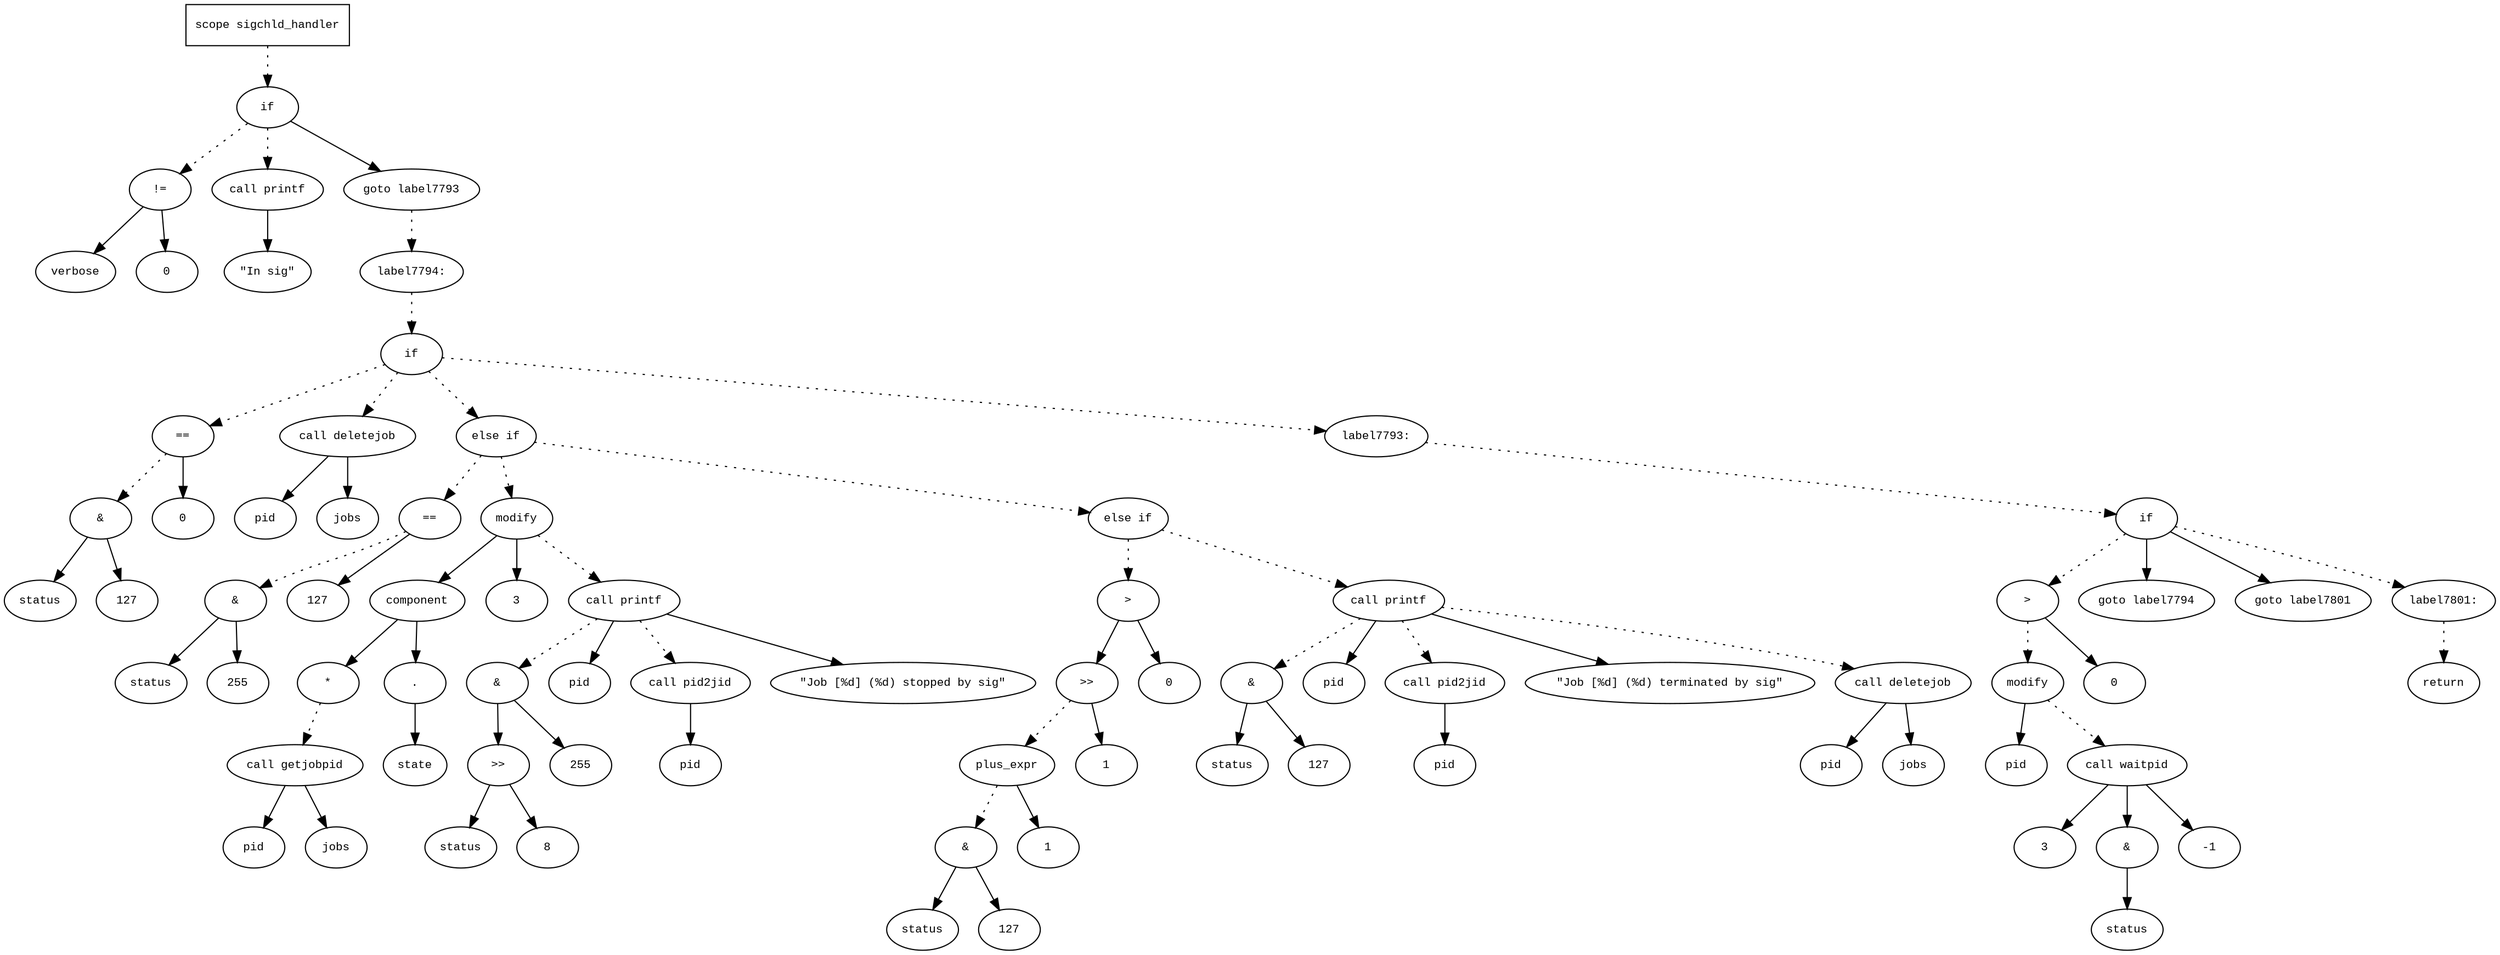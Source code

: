 digraph AST {
  graph [fontname="Times New Roman",fontsize=10];
  node  [fontname="Courier New",fontsize=10];
  edge  [fontname="Times New Roman",fontsize=10];

  node1 [label="scope sigchld_handler",shape=box];
  node2 [label="if",shape=ellipse];
  node1 -> node2 [style=dotted];
  node3 [label="!=",shape=ellipse];
  node4 [label="verbose",shape=ellipse];
  node3 -> node4;
  node5 [label="0",shape=ellipse];
  node3 -> node5;
  node2 -> node3 [style=dotted];
  node6 [label="call printf",shape=ellipse];
  node7 [label="\"In sig\"",shape=ellipse];
  node6 -> node7;
  node2 -> node6 [style=dotted];
  node8 [label="goto label7793",shape=ellipse];
  node2 -> node8;
  node9 [label="label7794:",shape=ellipse];
  node8 -> node9 [style=dotted];
  node10 [label="if",shape=ellipse];
  node9 -> node10 [style=dotted];
  node11 [label="==",shape=ellipse];
  node12 [label="&",shape=ellipse];
  node13 [label="status",shape=ellipse];
  node12 -> node13;
  node14 [label="127",shape=ellipse];
  node12 -> node14;
  node11 -> node12 [style=dotted];
  node15 [label="0",shape=ellipse];
  node11 -> node15;
  node10 -> node11 [style=dotted];
  node16 [label="call deletejob",shape=ellipse];
  node17 [label="pid",shape=ellipse];
  node16 -> node17;
  node18 [label="jobs",shape=ellipse];
  node16 -> node18;
  node10 -> node16 [style=dotted];
  node19 [label="else if",shape=ellipse];
  node10 -> node19 [style=dotted];
  node20 [label="==",shape=ellipse];
  node21 [label="&",shape=ellipse];
  node22 [label="status",shape=ellipse];
  node21 -> node22;
  node23 [label="255",shape=ellipse];
  node21 -> node23;
  node20 -> node21 [style=dotted];
  node24 [label="127",shape=ellipse];
  node20 -> node24;
  node19 -> node20 [style=dotted];
  node25 [label="modify",shape=ellipse];
  node26 [label="component",shape=ellipse];
  node25 -> node26;
  node27 [label="*",shape=ellipse];
  node28 [label="call getjobpid",shape=ellipse];
  node29 [label="pid",shape=ellipse];
  node28 -> node29;
  node30 [label="jobs",shape=ellipse];
  node28 -> node30;
  node27 -> node28 [style=dotted];
  node26 -> node27;
  node31 [label=".",shape=ellipse];
  node26 -> node31;
  node32 [label="state",shape=ellipse];
  node31 -> node32;
  node33 [label="3",shape=ellipse];
  node25 -> node33;
  node19 -> node25 [style=dotted];
  node34 [label="call printf",shape=ellipse];
  node35 [label="&",shape=ellipse];
  node36 [label=">>",shape=ellipse];
  node37 [label="status",shape=ellipse];
  node36 -> node37;
  node38 [label="8",shape=ellipse];
  node36 -> node38;
  node35 -> node36;
  node39 [label="255",shape=ellipse];
  node35 -> node39;
  node34 -> node35 [style=dotted];
  node40 [label="pid",shape=ellipse];
  node34 -> node40;
  node41 [label="call pid2jid",shape=ellipse];
  node42 [label="pid",shape=ellipse];
  node41 -> node42;
  node34 -> node41 [style=dotted];
  node43 [label="\"Job [%d] (%d) stopped by sig\"",shape=ellipse];
  node34 -> node43;
  node25 -> node34 [style=dotted];
  node44 [label="else if",shape=ellipse];
  node19 -> node44 [style=dotted];
  node45 [label=">",shape=ellipse];
  node46 [label=">>",shape=ellipse];
  node47 [label="plus_expr",shape=ellipse];
  node48 [label="&",shape=ellipse];
  node49 [label="status",shape=ellipse];
  node48 -> node49;
  node50 [label="127",shape=ellipse];
  node48 -> node50;
  node47 -> node48 [style=dotted];
  node51 [label="1",shape=ellipse];
  node47 -> node51;
  node46 -> node47 [style=dotted];
  node52 [label="1",shape=ellipse];
  node46 -> node52;
  node45 -> node46;
  node53 [label="0",shape=ellipse];
  node45 -> node53;
  node44 -> node45 [style=dotted];
  node54 [label="call printf",shape=ellipse];
  node55 [label="&",shape=ellipse];
  node56 [label="status",shape=ellipse];
  node55 -> node56;
  node57 [label="127",shape=ellipse];
  node55 -> node57;
  node54 -> node55 [style=dotted];
  node58 [label="pid",shape=ellipse];
  node54 -> node58;
  node59 [label="call pid2jid",shape=ellipse];
  node60 [label="pid",shape=ellipse];
  node59 -> node60;
  node54 -> node59 [style=dotted];
  node61 [label="\"Job [%d] (%d) terminated by sig\"",shape=ellipse];
  node54 -> node61;
  node44 -> node54 [style=dotted];
  node62 [label="call deletejob",shape=ellipse];
  node63 [label="pid",shape=ellipse];
  node62 -> node63;
  node64 [label="jobs",shape=ellipse];
  node62 -> node64;
  node54 -> node62 [style=dotted];
  node65 [label="label7793:",shape=ellipse];
  node10 -> node65 [style=dotted];
  node66 [label="if",shape=ellipse];
  node65 -> node66 [style=dotted];
  node67 [label=">",shape=ellipse];
  node68 [label="modify",shape=ellipse];
  node69 [label="pid",shape=ellipse];
  node68 -> node69;
  node70 [label="call waitpid",shape=ellipse];
  node71 [label="3",shape=ellipse];
  node70 -> node71;
  node72 [label="&",shape=ellipse];
  node70 -> node72;
  node73 [label="status",shape=ellipse];
  node72 -> node73;
  node74 [label="-1",shape=ellipse];
  node70 -> node74;
  node68 -> node70 [style=dotted];
  node67 -> node68 [style=dotted];
  node75 [label="0",shape=ellipse];
  node67 -> node75;
  node66 -> node67 [style=dotted];
  node76 [label="goto label7794",shape=ellipse];
  node66 -> node76;
  node77 [label="goto label7801",shape=ellipse];
  node66 -> node77;
  node78 [label="label7801:",shape=ellipse];
  node66 -> node78 [style=dotted];
  node79 [label="return",shape=ellipse];
  node78 -> node79 [style=dotted];
} 